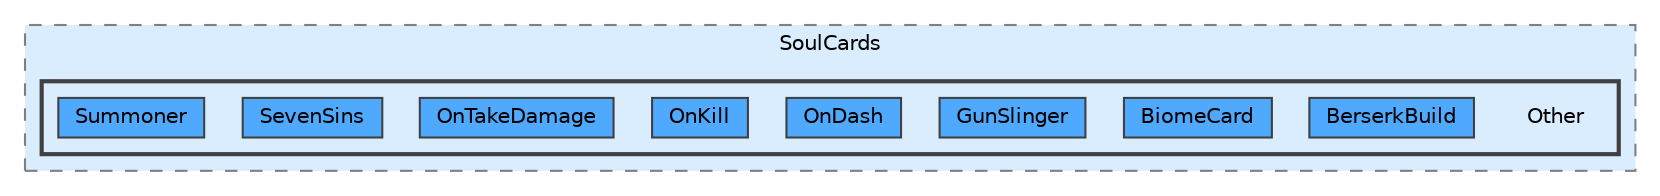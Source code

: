 digraph "Q:/IdleWave/Projet/Assets/Scripts/RogueGenesia/ScriptableObjects/SoulCards/Other"
{
 // LATEX_PDF_SIZE
  bgcolor="transparent";
  edge [fontname=Helvetica,fontsize=10,labelfontname=Helvetica,labelfontsize=10];
  node [fontname=Helvetica,fontsize=10,shape=box,height=0.2,width=0.4];
  compound=true
  subgraph clusterdir_287e50e18b6c82b2c24b56580bce8da4 {
    graph [ bgcolor="#daedff", pencolor="grey50", label="SoulCards", fontname=Helvetica,fontsize=10 style="filled,dashed", URL="dir_287e50e18b6c82b2c24b56580bce8da4.html",tooltip=""]
  subgraph clusterdir_d98f80bbac272d14a7c84c9b1d9aafbd {
    graph [ bgcolor="#daedff", pencolor="grey25", label="", fontname=Helvetica,fontsize=10 style="filled,bold", URL="dir_d98f80bbac272d14a7c84c9b1d9aafbd.html",tooltip=""]
    dir_d98f80bbac272d14a7c84c9b1d9aafbd [shape=plaintext, label="Other"];
  dir_87ca73c92f9eb21daeddb1c73b83ba88 [label="BerserkBuild", fillcolor="#4ea9ff", color="grey25", style="filled", URL="dir_87ca73c92f9eb21daeddb1c73b83ba88.html",tooltip=""];
  dir_2bdbf8e20a2ef90b4a05a573c7c73aa5 [label="BiomeCard", fillcolor="#4ea9ff", color="grey25", style="filled", URL="dir_2bdbf8e20a2ef90b4a05a573c7c73aa5.html",tooltip=""];
  dir_fa21c0e8ae21e1c9d297db8fdc1167a3 [label="GunSlinger", fillcolor="#4ea9ff", color="grey25", style="filled", URL="dir_fa21c0e8ae21e1c9d297db8fdc1167a3.html",tooltip=""];
  dir_8759d67a12a2efca4eb51f69f661b68a [label="OnDash", fillcolor="#4ea9ff", color="grey25", style="filled", URL="dir_8759d67a12a2efca4eb51f69f661b68a.html",tooltip=""];
  dir_16d5a751f4ca74ca979f103dd90a0456 [label="OnKill", fillcolor="#4ea9ff", color="grey25", style="filled", URL="dir_16d5a751f4ca74ca979f103dd90a0456.html",tooltip=""];
  dir_b01510eaf68995dfbae7888ca186f209 [label="OnTakeDamage", fillcolor="#4ea9ff", color="grey25", style="filled", URL="dir_b01510eaf68995dfbae7888ca186f209.html",tooltip=""];
  dir_d5c8e23300909f9910de284f69569630 [label="SevenSins", fillcolor="#4ea9ff", color="grey25", style="filled", URL="dir_d5c8e23300909f9910de284f69569630.html",tooltip=""];
  dir_f680b0a493d009e14789bbad7d3f7e49 [label="Summoner", fillcolor="#4ea9ff", color="grey25", style="filled", URL="dir_f680b0a493d009e14789bbad7d3f7e49.html",tooltip=""];
  }
  }
}
